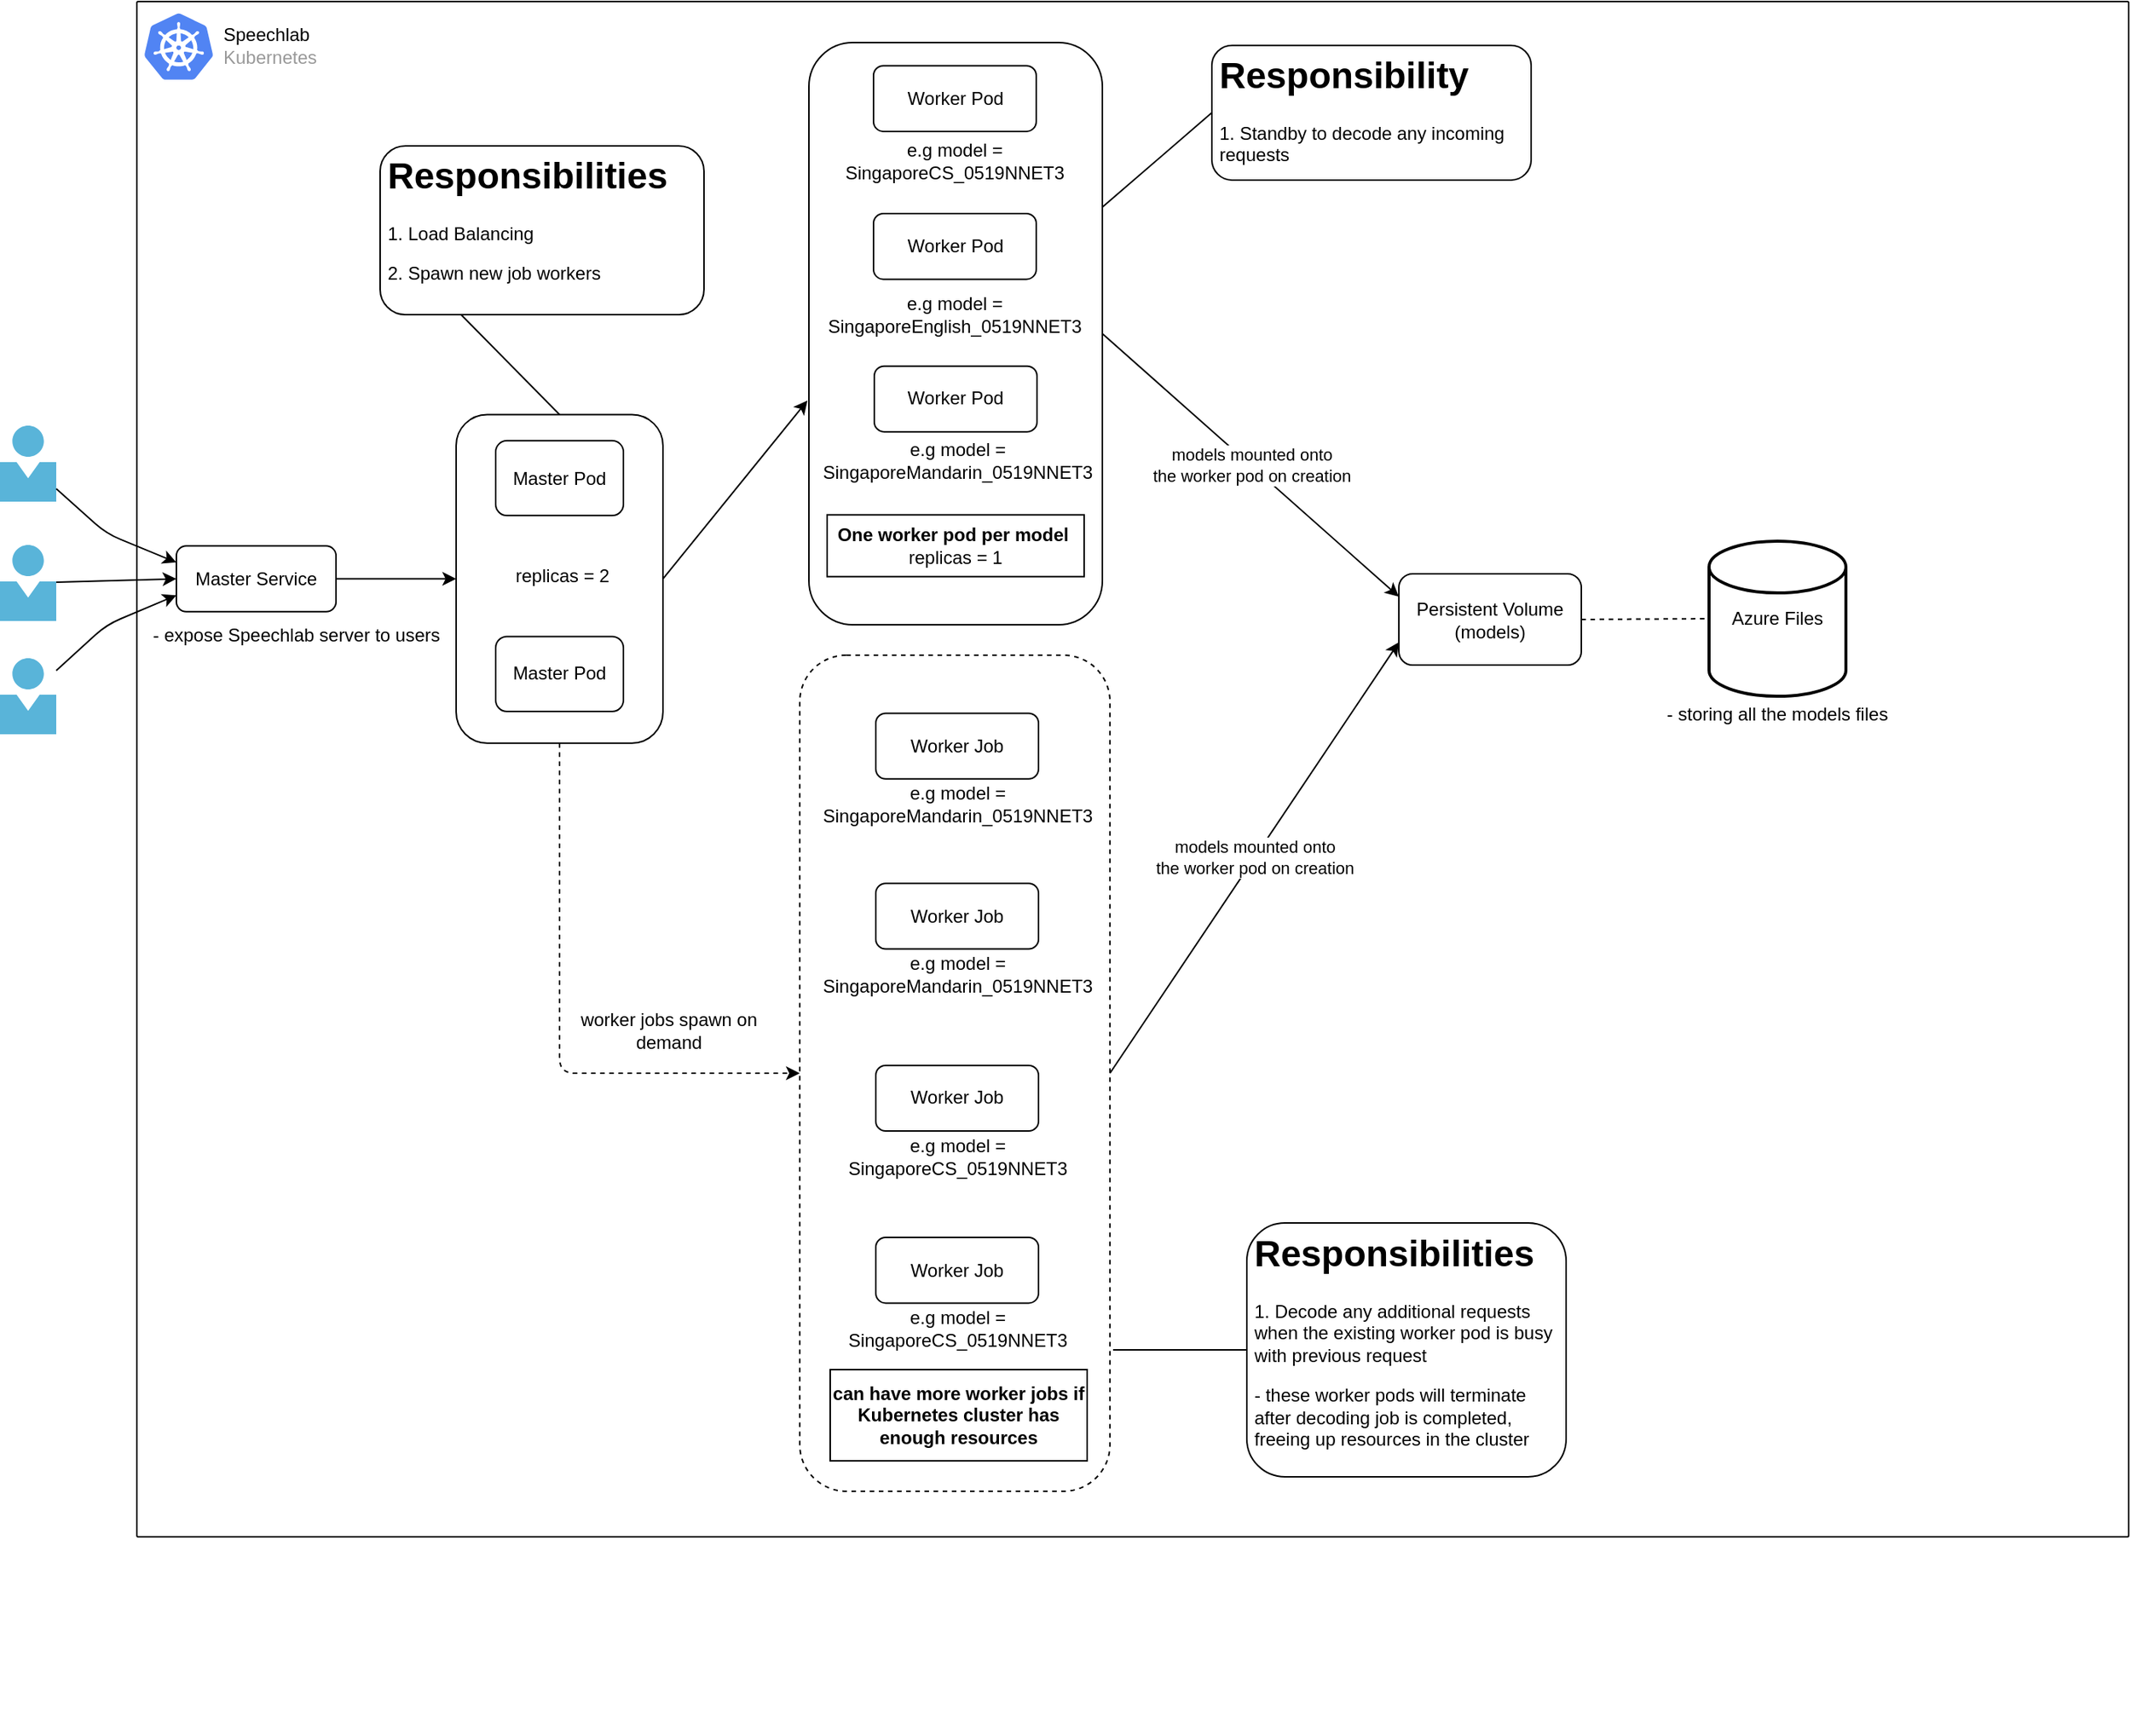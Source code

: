 <mxfile version="12.2.2" type="device" pages="1"><diagram id="WI9T0HZ2pTsCkuznbFz-" name="Page-1"><mxGraphModel dx="1341" dy="811" grid="1" gridSize="10" guides="1" tooltips="1" connect="1" arrows="1" fold="1" page="1" pageScale="1" pageWidth="827" pageHeight="1169" math="0" shadow="0"><root><mxCell id="0"/><mxCell id="1" parent="0"/><mxCell id="G6vFRbDyPJSHpS5cYIbH-10" value="" style="aspect=fixed;html=1;points=[];align=center;image;fontSize=12;image=img/lib/mscae/Person.svg;" vertex="1" parent="1"><mxGeometry x="30" y="309" width="37" height="50" as="geometry"/></mxCell><mxCell id="G6vFRbDyPJSHpS5cYIbH-11" value="" style="aspect=fixed;html=1;points=[];align=center;image;fontSize=12;image=img/lib/mscae/Person.svg;" vertex="1" parent="1"><mxGeometry x="30" y="387.5" width="37" height="50" as="geometry"/></mxCell><mxCell id="G6vFRbDyPJSHpS5cYIbH-12" value="" style="aspect=fixed;html=1;points=[];align=center;image;fontSize=12;image=img/lib/mscae/Person.svg;" vertex="1" parent="1"><mxGeometry x="30" y="462" width="37" height="50" as="geometry"/></mxCell><mxCell id="G6vFRbDyPJSHpS5cYIbH-14" value="" style="endArrow=classic;html=1;entryX=0;entryY=0.25;entryDx=0;entryDy=0;" edge="1" parent="1" source="G6vFRbDyPJSHpS5cYIbH-10" target="G6vFRbDyPJSHpS5cYIbH-13"><mxGeometry width="50" height="50" relative="1" as="geometry"><mxPoint x="67" y="300" as="sourcePoint"/><mxPoint x="117" y="250" as="targetPoint"/><Array as="points"><mxPoint x="100" y="380"/></Array></mxGeometry></mxCell><mxCell id="G6vFRbDyPJSHpS5cYIbH-16" value="" style="endArrow=classic;html=1;entryX=0;entryY=0.5;entryDx=0;entryDy=0;" edge="1" parent="1" source="G6vFRbDyPJSHpS5cYIbH-11" target="G6vFRbDyPJSHpS5cYIbH-13"><mxGeometry width="50" height="50" relative="1" as="geometry"><mxPoint x="30" y="790" as="sourcePoint"/><mxPoint x="80" y="740" as="targetPoint"/></mxGeometry></mxCell><mxCell id="G6vFRbDyPJSHpS5cYIbH-19" value="" style="endArrow=classic;html=1;entryX=0;entryY=0.75;entryDx=0;entryDy=0;" edge="1" parent="1" source="G6vFRbDyPJSHpS5cYIbH-12" target="G6vFRbDyPJSHpS5cYIbH-13"><mxGeometry width="50" height="50" relative="1" as="geometry"><mxPoint x="30" y="790" as="sourcePoint"/><mxPoint x="80" y="740" as="targetPoint"/><Array as="points"><mxPoint x="100" y="440"/></Array></mxGeometry></mxCell><mxCell id="G6vFRbDyPJSHpS5cYIbH-82" value="" style="group" vertex="1" connectable="0" parent="1"><mxGeometry x="120" y="30" width="1310" height="1140" as="geometry"/></mxCell><mxCell id="G6vFRbDyPJSHpS5cYIbH-83" value="" style="group" vertex="1" connectable="0" parent="G6vFRbDyPJSHpS5cYIbH-82"><mxGeometry width="1310" height="1140" as="geometry"/></mxCell><mxCell id="G6vFRbDyPJSHpS5cYIbH-8" value="" style="strokeColor=#000000;fillColor=none;shadow=0;strokeWidth=1;rounded=1;absoluteArcSize=1;arcSize=2;" vertex="1" parent="G6vFRbDyPJSHpS5cYIbH-83"><mxGeometry width="1310" height="1010" as="geometry"/></mxCell><mxCell id="G6vFRbDyPJSHpS5cYIbH-9" value="&lt;font color=&quot;#000000&quot;&gt;Speechlab&lt;/font&gt;&lt;br&gt;Kubernetes" style="dashed=0;connectable=0;html=1;fillColor=#5184F3;strokeColor=none;shape=mxgraph.gcp2.kubernetes_logo;part=1;labelPosition=right;verticalLabelPosition=middle;align=left;verticalAlign=middle;spacingLeft=5;fontColor=#999999;fontSize=12;" vertex="1" parent="G6vFRbDyPJSHpS5cYIbH-8"><mxGeometry width="45" height="43.65" relative="1" as="geometry"><mxPoint x="5" y="7.675" as="offset"/></mxGeometry></mxCell><mxCell id="G6vFRbDyPJSHpS5cYIbH-39" value="" style="edgeStyle=orthogonalEdgeStyle;rounded=0;orthogonalLoop=1;jettySize=auto;html=1;endArrow=classic;endFill=1;entryX=0;entryY=0.5;entryDx=0;entryDy=0;" edge="1" parent="G6vFRbDyPJSHpS5cYIbH-8" source="G6vFRbDyPJSHpS5cYIbH-13" target="G6vFRbDyPJSHpS5cYIbH-28"><mxGeometry relative="1" as="geometry"/></mxCell><mxCell id="G6vFRbDyPJSHpS5cYIbH-13" value="Master Service" style="rounded=1;whiteSpace=wrap;html=1;" vertex="1" parent="G6vFRbDyPJSHpS5cYIbH-8"><mxGeometry x="26" y="358.169" width="105" height="43.221" as="geometry"/></mxCell><mxCell id="G6vFRbDyPJSHpS5cYIbH-23" value="- expose Speechlab server to users" style="text;html=1;strokeColor=none;fillColor=none;align=center;verticalAlign=middle;whiteSpace=wrap;rounded=0;" vertex="1" parent="G6vFRbDyPJSHpS5cYIbH-8"><mxGeometry y="403.357" width="210" height="26.797" as="geometry"/></mxCell><mxCell id="G6vFRbDyPJSHpS5cYIbH-34" value="&lt;h1&gt;Responsibilities&lt;/h1&gt;&lt;p&gt;1. Load Balancing&lt;/p&gt;&lt;p&gt;2. Spawn new job workers&lt;/p&gt;" style="text;html=1;strokeColor=#000000;fillColor=none;spacing=5;spacingTop=-20;whiteSpace=wrap;overflow=hidden;rounded=1;" vertex="1" parent="G6vFRbDyPJSHpS5cYIbH-8"><mxGeometry x="160" y="95" width="213" height="111" as="geometry"/></mxCell><mxCell id="G6vFRbDyPJSHpS5cYIbH-40" value="" style="rounded=1;whiteSpace=wrap;html=1;" vertex="1" parent="G6vFRbDyPJSHpS5cYIbH-8"><mxGeometry x="442" y="27" width="193" height="383" as="geometry"/></mxCell><mxCell id="G6vFRbDyPJSHpS5cYIbH-42" value="&lt;b&gt;One worker pod per model&lt;/b&gt;&amp;nbsp;&lt;br&gt;replicas = 1" style="text;html=1;strokeColor=#000000;fillColor=none;align=center;verticalAlign=middle;whiteSpace=wrap;rounded=0;shadow=0;glass=0;comic=0;" vertex="1" parent="G6vFRbDyPJSHpS5cYIbH-8"><mxGeometry x="454" y="337.696" width="169" height="40.628" as="geometry"/></mxCell><mxCell id="G6vFRbDyPJSHpS5cYIbH-51" value="" style="endArrow=classic;html=1;exitX=1;exitY=0.5;exitDx=0;exitDy=0;entryX=-0.005;entryY=0.615;entryDx=0;entryDy=0;entryPerimeter=0;" edge="1" parent="G6vFRbDyPJSHpS5cYIbH-8" source="G6vFRbDyPJSHpS5cYIbH-28" target="G6vFRbDyPJSHpS5cYIbH-40"><mxGeometry width="50" height="50" relative="1" as="geometry"><mxPoint x="504.993" y="319.879" as="sourcePoint"/><mxPoint x="599.052" y="318.107" as="targetPoint"/></mxGeometry></mxCell><mxCell id="G6vFRbDyPJSHpS5cYIbH-52" value="" style="rounded=1;whiteSpace=wrap;html=1;shadow=0;glass=0;comic=0;strokeColor=#000000;fillColor=none;dashed=1;" vertex="1" parent="G6vFRbDyPJSHpS5cYIbH-8"><mxGeometry x="436" y="430" width="204" height="550" as="geometry"/></mxCell><mxCell id="G6vFRbDyPJSHpS5cYIbH-84" value="&lt;p style=&quot;line-height: 100%&quot;&gt;&lt;/p&gt;&lt;h1&gt;Responsibility&lt;/h1&gt;&lt;p&gt;1. Standby to decode any incoming requests&lt;/p&gt;&lt;p&gt;&lt;/p&gt;" style="text;html=1;strokeColor=#000000;fillColor=none;spacing=5;spacingTop=-20;whiteSpace=wrap;overflow=hidden;rounded=1;" vertex="1" parent="G6vFRbDyPJSHpS5cYIbH-8"><mxGeometry x="707" y="28.868" width="210" height="88.596" as="geometry"/></mxCell><mxCell id="G6vFRbDyPJSHpS5cYIbH-74" value="Worker Pod" style="rounded=1;whiteSpace=wrap;html=1;" vertex="1" parent="G6vFRbDyPJSHpS5cYIbH-8"><mxGeometry x="484.5" y="42.252" width="107" height="43.221" as="geometry"/></mxCell><mxCell id="G6vFRbDyPJSHpS5cYIbH-48" value="e.g model = SingaporeCS_0519NNET3" style="text;html=1;strokeColor=none;fillColor=none;align=center;verticalAlign=middle;whiteSpace=wrap;rounded=0;" vertex="1" parent="G6vFRbDyPJSHpS5cYIbH-8"><mxGeometry x="447.5" y="91.884" width="180" height="26.797" as="geometry"/></mxCell><mxCell id="G6vFRbDyPJSHpS5cYIbH-46" value="Worker Pod" style="rounded=1;whiteSpace=wrap;html=1;" vertex="1" parent="G6vFRbDyPJSHpS5cYIbH-8"><mxGeometry x="484.5" y="139.48" width="107" height="43.221" as="geometry"/></mxCell><mxCell id="G6vFRbDyPJSHpS5cYIbH-76" value="e.g model = SingaporeEnglish_0519NNET3" style="text;html=1;strokeColor=none;fillColor=none;align=center;verticalAlign=middle;whiteSpace=wrap;rounded=0;" vertex="1" parent="G6vFRbDyPJSHpS5cYIbH-8"><mxGeometry x="448" y="192.56" width="180" height="26.797" as="geometry"/></mxCell><mxCell id="G6vFRbDyPJSHpS5cYIbH-75" value="Worker Pod" style="rounded=1;whiteSpace=wrap;html=1;" vertex="1" parent="G6vFRbDyPJSHpS5cYIbH-8"><mxGeometry x="485" y="239.845" width="107" height="43.221" as="geometry"/></mxCell><mxCell id="G6vFRbDyPJSHpS5cYIbH-50" value="e.g model = SingaporeMandarin_0519NNET3" style="text;html=1;strokeColor=none;fillColor=none;align=center;verticalAlign=middle;whiteSpace=wrap;rounded=0;" vertex="1" parent="G6vFRbDyPJSHpS5cYIbH-8"><mxGeometry x="442" y="288.322" width="196" height="28.098" as="geometry"/></mxCell><mxCell id="G6vFRbDyPJSHpS5cYIbH-90" value="Worker Job" style="rounded=1;whiteSpace=wrap;html=1;" vertex="1" parent="G6vFRbDyPJSHpS5cYIbH-8"><mxGeometry x="486" y="468.201" width="107" height="43.221" as="geometry"/></mxCell><mxCell id="G6vFRbDyPJSHpS5cYIbH-91" value="e.g model = SingaporeMandarin_0519NNET3" style="text;html=1;strokeColor=none;fillColor=none;align=center;verticalAlign=middle;whiteSpace=wrap;rounded=0;" vertex="1" parent="G6vFRbDyPJSHpS5cYIbH-8"><mxGeometry x="441.5" y="514.177" width="196" height="28.098" as="geometry"/></mxCell><mxCell id="G6vFRbDyPJSHpS5cYIbH-92" value="Worker Job" style="rounded=1;whiteSpace=wrap;html=1;" vertex="1" parent="G6vFRbDyPJSHpS5cYIbH-8"><mxGeometry x="486" y="580.087" width="107" height="43.221" as="geometry"/></mxCell><mxCell id="G6vFRbDyPJSHpS5cYIbH-93" value="e.g model = SingaporeMandarin_0519NNET3" style="text;html=1;strokeColor=none;fillColor=none;align=center;verticalAlign=middle;whiteSpace=wrap;rounded=0;" vertex="1" parent="G6vFRbDyPJSHpS5cYIbH-8"><mxGeometry x="441.5" y="626.063" width="196" height="28.098" as="geometry"/></mxCell><mxCell id="G6vFRbDyPJSHpS5cYIbH-94" value="Worker Job" style="rounded=1;whiteSpace=wrap;html=1;" vertex="1" parent="G6vFRbDyPJSHpS5cYIbH-8"><mxGeometry x="486" y="699.832" width="107" height="43.221" as="geometry"/></mxCell><mxCell id="G6vFRbDyPJSHpS5cYIbH-95" value="e.g model = SingaporeCS_0519NNET3" style="text;html=1;strokeColor=none;fillColor=none;align=center;verticalAlign=middle;whiteSpace=wrap;rounded=0;" vertex="1" parent="G6vFRbDyPJSHpS5cYIbH-8"><mxGeometry x="441.5" y="745.809" width="196" height="28.098" as="geometry"/></mxCell><mxCell id="G6vFRbDyPJSHpS5cYIbH-96" value="Worker Job" style="rounded=1;whiteSpace=wrap;html=1;" vertex="1" parent="G6vFRbDyPJSHpS5cYIbH-8"><mxGeometry x="486" y="813.008" width="107" height="43.221" as="geometry"/></mxCell><mxCell id="G6vFRbDyPJSHpS5cYIbH-97" value="e.g model = SingaporeCS_0519NNET3" style="text;html=1;strokeColor=none;fillColor=none;align=center;verticalAlign=middle;whiteSpace=wrap;rounded=0;" vertex="1" parent="G6vFRbDyPJSHpS5cYIbH-8"><mxGeometry x="441.5" y="858.984" width="196" height="28.098" as="geometry"/></mxCell><mxCell id="G6vFRbDyPJSHpS5cYIbH-98" value="&lt;p style=&quot;line-height: 100%&quot;&gt;&lt;/p&gt;&lt;h1&gt;Responsibilities&lt;/h1&gt;&lt;p&gt;1. Decode any additional requests when the existing worker pod is busy with previous request&lt;/p&gt;&lt;p&gt;- these worker pods will terminate after decoding job is completed, freeing up resources in the cluster&lt;/p&gt;&lt;p&gt;&lt;/p&gt;" style="text;html=1;strokeColor=#000000;fillColor=none;spacing=5;spacingTop=-20;whiteSpace=wrap;overflow=hidden;rounded=1;" vertex="1" parent="G6vFRbDyPJSHpS5cYIbH-8"><mxGeometry x="730" y="803.5" width="210" height="167" as="geometry"/></mxCell><mxCell id="G6vFRbDyPJSHpS5cYIbH-99" value="&lt;b&gt;can have more worker jobs if Kubernetes cluster has enough resources&lt;/b&gt;" style="text;html=1;strokeColor=#000000;fillColor=none;align=center;verticalAlign=middle;whiteSpace=wrap;rounded=0;shadow=0;glass=0;comic=0;" vertex="1" parent="G6vFRbDyPJSHpS5cYIbH-8"><mxGeometry x="456" y="900" width="169" height="60" as="geometry"/></mxCell><mxCell id="G6vFRbDyPJSHpS5cYIbH-88" value="" style="endArrow=none;html=1;exitX=0.5;exitY=0;exitDx=0;exitDy=0;entryX=0.25;entryY=1;entryDx=0;entryDy=0;" edge="1" parent="G6vFRbDyPJSHpS5cYIbH-8" source="G6vFRbDyPJSHpS5cYIbH-28" target="G6vFRbDyPJSHpS5cYIbH-34"><mxGeometry width="50" height="50" relative="1" as="geometry"><mxPoint x="216.5" y="178.5" as="sourcePoint"/><mxPoint x="266.5" y="128.5" as="targetPoint"/></mxGeometry></mxCell><mxCell id="G6vFRbDyPJSHpS5cYIbH-101" value="" style="endArrow=none;html=1;entryX=0;entryY=0.5;entryDx=0;entryDy=0;" edge="1" parent="G6vFRbDyPJSHpS5cYIbH-8" source="G6vFRbDyPJSHpS5cYIbH-40" target="G6vFRbDyPJSHpS5cYIbH-84"><mxGeometry width="50" height="50" relative="1" as="geometry"><mxPoint x="288" y="190.227" as="sourcePoint"/><mxPoint x="276.5" y="138.5" as="targetPoint"/></mxGeometry></mxCell><mxCell id="G6vFRbDyPJSHpS5cYIbH-102" value="" style="endArrow=none;html=1;entryX=0;entryY=0.5;entryDx=0;entryDy=0;exitX=1.01;exitY=0.831;exitDx=0;exitDy=0;exitPerimeter=0;" edge="1" parent="G6vFRbDyPJSHpS5cYIbH-8" source="G6vFRbDyPJSHpS5cYIbH-52" target="G6vFRbDyPJSHpS5cYIbH-98"><mxGeometry width="50" height="50" relative="1" as="geometry"><mxPoint x="645" y="145.268" as="sourcePoint"/><mxPoint x="717" y="83.167" as="targetPoint"/></mxGeometry></mxCell><mxCell id="G6vFRbDyPJSHpS5cYIbH-100" value="" style="endArrow=classic;html=1;entryX=0;entryY=0.5;entryDx=0;entryDy=0;exitX=0.5;exitY=1;exitDx=0;exitDy=0;dashed=1;" edge="1" parent="G6vFRbDyPJSHpS5cYIbH-8" source="G6vFRbDyPJSHpS5cYIbH-28" target="G6vFRbDyPJSHpS5cYIbH-52"><mxGeometry width="50" height="50" relative="1" as="geometry"><mxPoint x="115" y="1090" as="sourcePoint"/><mxPoint x="165" y="1040" as="targetPoint"/><Array as="points"><mxPoint x="278" y="705"/></Array></mxGeometry></mxCell><mxCell id="G6vFRbDyPJSHpS5cYIbH-104" value="worker jobs spawn on demand" style="text;html=1;strokeColor=none;fillColor=none;align=center;verticalAlign=middle;whiteSpace=wrap;rounded=0;shadow=0;glass=0;dashed=1;comic=0;" vertex="1" parent="G6vFRbDyPJSHpS5cYIbH-8"><mxGeometry x="290" y="654" width="120" height="46" as="geometry"/></mxCell><mxCell id="G6vFRbDyPJSHpS5cYIbH-28" value="" style="rounded=1;whiteSpace=wrap;html=1;" vertex="1" parent="G6vFRbDyPJSHpS5cYIbH-8"><mxGeometry x="210" y="271.727" width="136" height="216.105" as="geometry"/></mxCell><mxCell id="G6vFRbDyPJSHpS5cYIbH-72" value="Master Pod" style="rounded=1;whiteSpace=wrap;html=1;" vertex="1" parent="G6vFRbDyPJSHpS5cYIbH-8"><mxGeometry x="236" y="417.746" width="84" height="49.272" as="geometry"/></mxCell><mxCell id="G6vFRbDyPJSHpS5cYIbH-33" value="replicas = 2" style="text;html=1;strokeColor=none;fillColor=none;align=center;verticalAlign=middle;whiteSpace=wrap;rounded=0;" vertex="1" parent="G6vFRbDyPJSHpS5cYIbH-8"><mxGeometry x="240" y="364.822" width="80" height="25.933" as="geometry"/></mxCell><mxCell id="G6vFRbDyPJSHpS5cYIbH-29" value="Master Pod" style="rounded=1;whiteSpace=wrap;html=1;" vertex="1" parent="G6vFRbDyPJSHpS5cYIbH-8"><mxGeometry x="236" y="288.886" width="84" height="49.272" as="geometry"/></mxCell><mxCell id="G6vFRbDyPJSHpS5cYIbH-109" value="Persistent Volume&lt;br&gt;(models)" style="rounded=1;whiteSpace=wrap;html=1;shadow=0;glass=0;comic=0;strokeColor=#000000;fillColor=none;" vertex="1" parent="G6vFRbDyPJSHpS5cYIbH-8"><mxGeometry x="830" y="376.5" width="120" height="60" as="geometry"/></mxCell><mxCell id="G6vFRbDyPJSHpS5cYIbH-110" value="" style="endArrow=none;html=1;dashed=1;entryX=0;entryY=0.5;entryDx=0;entryDy=0;entryPerimeter=0;exitX=1;exitY=0.5;exitDx=0;exitDy=0;" edge="1" parent="G6vFRbDyPJSHpS5cYIbH-8" source="G6vFRbDyPJSHpS5cYIbH-109" target="G6vFRbDyPJSHpS5cYIbH-106"><mxGeometry width="50" height="50" relative="1" as="geometry"><mxPoint x="-60" y="1210" as="sourcePoint"/><mxPoint x="-10" y="1160" as="targetPoint"/></mxGeometry></mxCell><mxCell id="G6vFRbDyPJSHpS5cYIbH-108" value="" style="group" vertex="1" connectable="0" parent="G6vFRbDyPJSHpS5cYIbH-8"><mxGeometry x="990" y="355" width="178" height="123.5" as="geometry"/></mxCell><mxCell id="G6vFRbDyPJSHpS5cYIbH-106" value="Azure Files" style="strokeWidth=2;html=1;shape=mxgraph.flowchart.database;whiteSpace=wrap;rounded=1;shadow=0;glass=0;comic=0;fillColor=none;" vertex="1" parent="G6vFRbDyPJSHpS5cYIbH-108"><mxGeometry x="44" width="90" height="102" as="geometry"/></mxCell><mxCell id="G6vFRbDyPJSHpS5cYIbH-107" value="- storing all the models files" style="text;html=1;strokeColor=none;fillColor=none;align=center;verticalAlign=middle;whiteSpace=wrap;rounded=0;shadow=0;glass=0;comic=0;" vertex="1" parent="G6vFRbDyPJSHpS5cYIbH-108"><mxGeometry y="103.5" width="178" height="20" as="geometry"/></mxCell><mxCell id="G6vFRbDyPJSHpS5cYIbH-111" value="models mounted onto &lt;br&gt;the worker pod on creation" style="endArrow=classic;html=1;entryX=0;entryY=0.75;entryDx=0;entryDy=0;exitX=1;exitY=0.5;exitDx=0;exitDy=0;" edge="1" parent="G6vFRbDyPJSHpS5cYIbH-8" source="G6vFRbDyPJSHpS5cYIbH-52" target="G6vFRbDyPJSHpS5cYIbH-109"><mxGeometry width="50" height="50" relative="1" as="geometry"><mxPoint x="-60" y="1210" as="sourcePoint"/><mxPoint x="-10" y="1160" as="targetPoint"/></mxGeometry></mxCell><mxCell id="G6vFRbDyPJSHpS5cYIbH-112" value="models mounted onto &lt;br&gt;the worker pod on creation" style="endArrow=classic;html=1;entryX=0;entryY=0.25;entryDx=0;entryDy=0;exitX=1;exitY=0.5;exitDx=0;exitDy=0;" edge="1" parent="G6vFRbDyPJSHpS5cYIbH-8" source="G6vFRbDyPJSHpS5cYIbH-40" target="G6vFRbDyPJSHpS5cYIbH-109"><mxGeometry width="50" height="50" relative="1" as="geometry"><mxPoint x="591.5" y="476" as="sourcePoint"/><mxPoint x="781.5" y="192.5" as="targetPoint"/></mxGeometry></mxCell></root></mxGraphModel></diagram></mxfile>